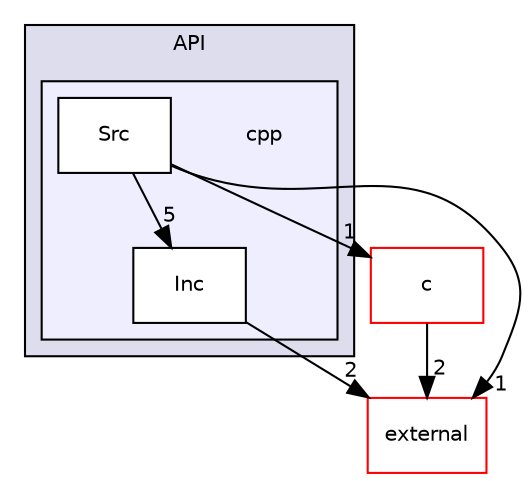 digraph "/home/developer/mtrain-firmware/API/cpp" {
  compound=true
  node [ fontsize="10", fontname="Helvetica"];
  edge [ labelfontsize="10", labelfontname="Helvetica"];
  subgraph clusterdir_19ea4dbfe8f0e4681f60b9b97f7b5d11 {
    graph [ bgcolor="#ddddee", pencolor="black", label="API" fontname="Helvetica", fontsize="10", URL="dir_19ea4dbfe8f0e4681f60b9b97f7b5d11.html"]
  subgraph clusterdir_d1809f1ebb3f0b4465bdced1df817fb0 {
    graph [ bgcolor="#eeeeff", pencolor="black", label="" URL="dir_d1809f1ebb3f0b4465bdced1df817fb0.html"];
    dir_d1809f1ebb3f0b4465bdced1df817fb0 [shape=plaintext label="cpp"];
    dir_8bf0517a65974fc3f71978060f544021 [shape=box label="Inc" color="black" fillcolor="white" style="filled" URL="dir_8bf0517a65974fc3f71978060f544021.html"];
    dir_3f4aa35348144e1c921169b958a459bf [shape=box label="Src" color="black" fillcolor="white" style="filled" URL="dir_3f4aa35348144e1c921169b958a459bf.html"];
  }
  }
  dir_e2e077455bb86c34d5829af5e6a708cc [shape=box label="c" fillcolor="white" style="filled" color="red" URL="dir_e2e077455bb86c34d5829af5e6a708cc.html"];
  dir_397d9aeee4af8edecac90968d93b57df [shape=box label="external" fillcolor="white" style="filled" color="red" URL="dir_397d9aeee4af8edecac90968d93b57df.html"];
  dir_3f4aa35348144e1c921169b958a459bf->dir_e2e077455bb86c34d5829af5e6a708cc [headlabel="1", labeldistance=1.5 headhref="dir_000006_000001.html"];
  dir_3f4aa35348144e1c921169b958a459bf->dir_8bf0517a65974fc3f71978060f544021 [headlabel="5", labeldistance=1.5 headhref="dir_000006_000005.html"];
  dir_3f4aa35348144e1c921169b958a459bf->dir_397d9aeee4af8edecac90968d93b57df [headlabel="1", labeldistance=1.5 headhref="dir_000006_000015.html"];
  dir_e2e077455bb86c34d5829af5e6a708cc->dir_397d9aeee4af8edecac90968d93b57df [headlabel="2", labeldistance=1.5 headhref="dir_000001_000015.html"];
  dir_8bf0517a65974fc3f71978060f544021->dir_397d9aeee4af8edecac90968d93b57df [headlabel="2", labeldistance=1.5 headhref="dir_000005_000015.html"];
}
